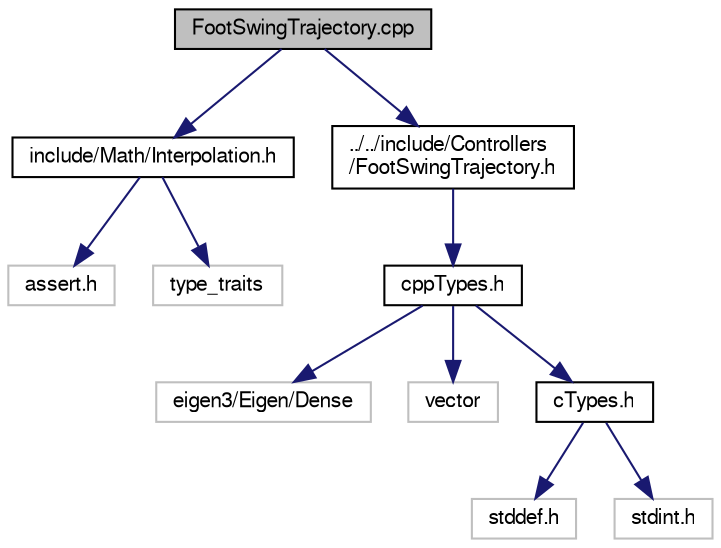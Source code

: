 digraph "FootSwingTrajectory.cpp"
{
  edge [fontname="FreeSans",fontsize="10",labelfontname="FreeSans",labelfontsize="10"];
  node [fontname="FreeSans",fontsize="10",shape=record];
  Node1 [label="FootSwingTrajectory.cpp",height=0.2,width=0.4,color="black", fillcolor="grey75", style="filled", fontcolor="black"];
  Node1 -> Node2 [color="midnightblue",fontsize="10",style="solid",fontname="FreeSans"];
  Node2 [label="include/Math/Interpolation.h",height=0.2,width=0.4,color="black", fillcolor="white", style="filled",URL="$df/d55/_interpolation_8h.html",tooltip="Utility functions to interpolate between two values. "];
  Node2 -> Node3 [color="midnightblue",fontsize="10",style="solid",fontname="FreeSans"];
  Node3 [label="assert.h",height=0.2,width=0.4,color="grey75", fillcolor="white", style="filled"];
  Node2 -> Node4 [color="midnightblue",fontsize="10",style="solid",fontname="FreeSans"];
  Node4 [label="type_traits",height=0.2,width=0.4,color="grey75", fillcolor="white", style="filled"];
  Node1 -> Node5 [color="midnightblue",fontsize="10",style="solid",fontname="FreeSans"];
  Node5 [label="../../include/Controllers\l/FootSwingTrajectory.h",height=0.2,width=0.4,color="black", fillcolor="white", style="filled",URL="$d9/d40/_foot_swing_trajectory_8h.html"];
  Node5 -> Node6 [color="midnightblue",fontsize="10",style="solid",fontname="FreeSans"];
  Node6 [label="cppTypes.h",height=0.2,width=0.4,color="black", fillcolor="white", style="filled",URL="$d9/d8e/cpp_types_8h.html"];
  Node6 -> Node7 [color="midnightblue",fontsize="10",style="solid",fontname="FreeSans"];
  Node7 [label="eigen3/Eigen/Dense",height=0.2,width=0.4,color="grey75", fillcolor="white", style="filled"];
  Node6 -> Node8 [color="midnightblue",fontsize="10",style="solid",fontname="FreeSans"];
  Node8 [label="vector",height=0.2,width=0.4,color="grey75", fillcolor="white", style="filled"];
  Node6 -> Node9 [color="midnightblue",fontsize="10",style="solid",fontname="FreeSans"];
  Node9 [label="cTypes.h",height=0.2,width=0.4,color="black", fillcolor="white", style="filled",URL="$d0/d99/c_types_8h.html",tooltip="Common types that are only valid in C++. "];
  Node9 -> Node10 [color="midnightblue",fontsize="10",style="solid",fontname="FreeSans"];
  Node10 [label="stddef.h",height=0.2,width=0.4,color="grey75", fillcolor="white", style="filled"];
  Node9 -> Node11 [color="midnightblue",fontsize="10",style="solid",fontname="FreeSans"];
  Node11 [label="stdint.h",height=0.2,width=0.4,color="grey75", fillcolor="white", style="filled"];
}

